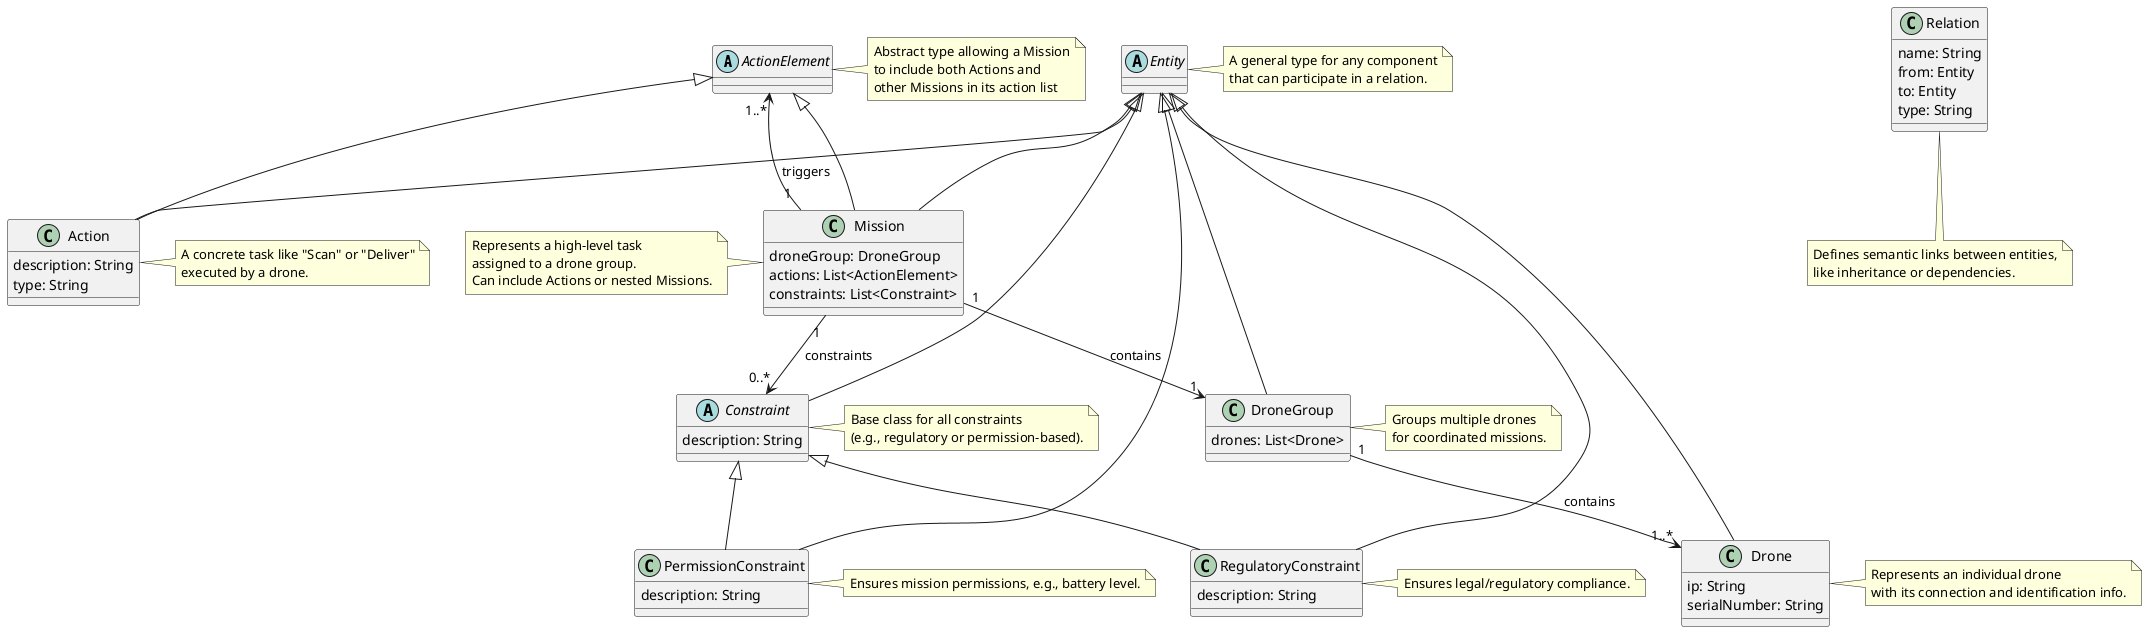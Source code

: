 @startuml

' === Abstract/Interface Types ===
abstract class ActionElement
note right of ActionElement
  Abstract type allowing a Mission
  to include both Actions and
  other Missions in its action list
end note

' === Concrete Classes ===
class Mission {
    droneGroup: DroneGroup
    actions: List<ActionElement>
    constraints: List<Constraint>
}
note left of Mission
  Represents a high-level task
  assigned to a drone group.
  Can include Actions or nested Missions.
end note

class DroneGroup {
    drones: List<Drone>
}
note right of DroneGroup
  Groups multiple drones
  for coordinated missions.
end note

class Drone {
    ip: String
    serialNumber: String
}
note right of Drone
  Represents an individual drone
  with its connection and identification info.
end note

class Action {
    description: String
    type: String
}
note right of Action
  A concrete task like "Scan" or "Deliver"
  executed by a drone.
end note

abstract Constraint {
    description: String
}
note right of Constraint
  Base class for all constraints
  (e.g., regulatory or permission-based).
end note

class PermissionConstraint {
    description: String
}
note right of PermissionConstraint
  Ensures mission permissions, e.g., battery level.
end note

class RegulatoryConstraint {
    description: String
}
note right of RegulatoryConstraint
  Ensures legal/regulatory compliance.
end note

class Relation {
    name: String
    from: Entity
    to: Entity
    type: String
}
note bottom of Relation
  Defines semantic links between entities,
  like inheritance or dependencies.
end note

abstract class Entity
note right of Entity
  A general type for any component
  that can participate in a relation.
end note

' === Inheritance ===
ActionElement <|-- Mission
ActionElement <|-- Action

Constraint <|-- PermissionConstraint
Constraint <|-- RegulatoryConstraint

Entity <|-- Mission
Entity <|-- DroneGroup
Entity <|-- Drone
Entity <|-- Action
Entity <|-- Constraint
Entity <|-- PermissionConstraint
Entity <|-- RegulatoryConstraint

' === Relationships ===
Mission "1" --> "1" DroneGroup : contains
Mission "1" --> "1..*" ActionElement : triggers
Mission "1" --> "0..*" Constraint : constraints
DroneGroup "1" --> "1..*" Drone : contains

@enduml
